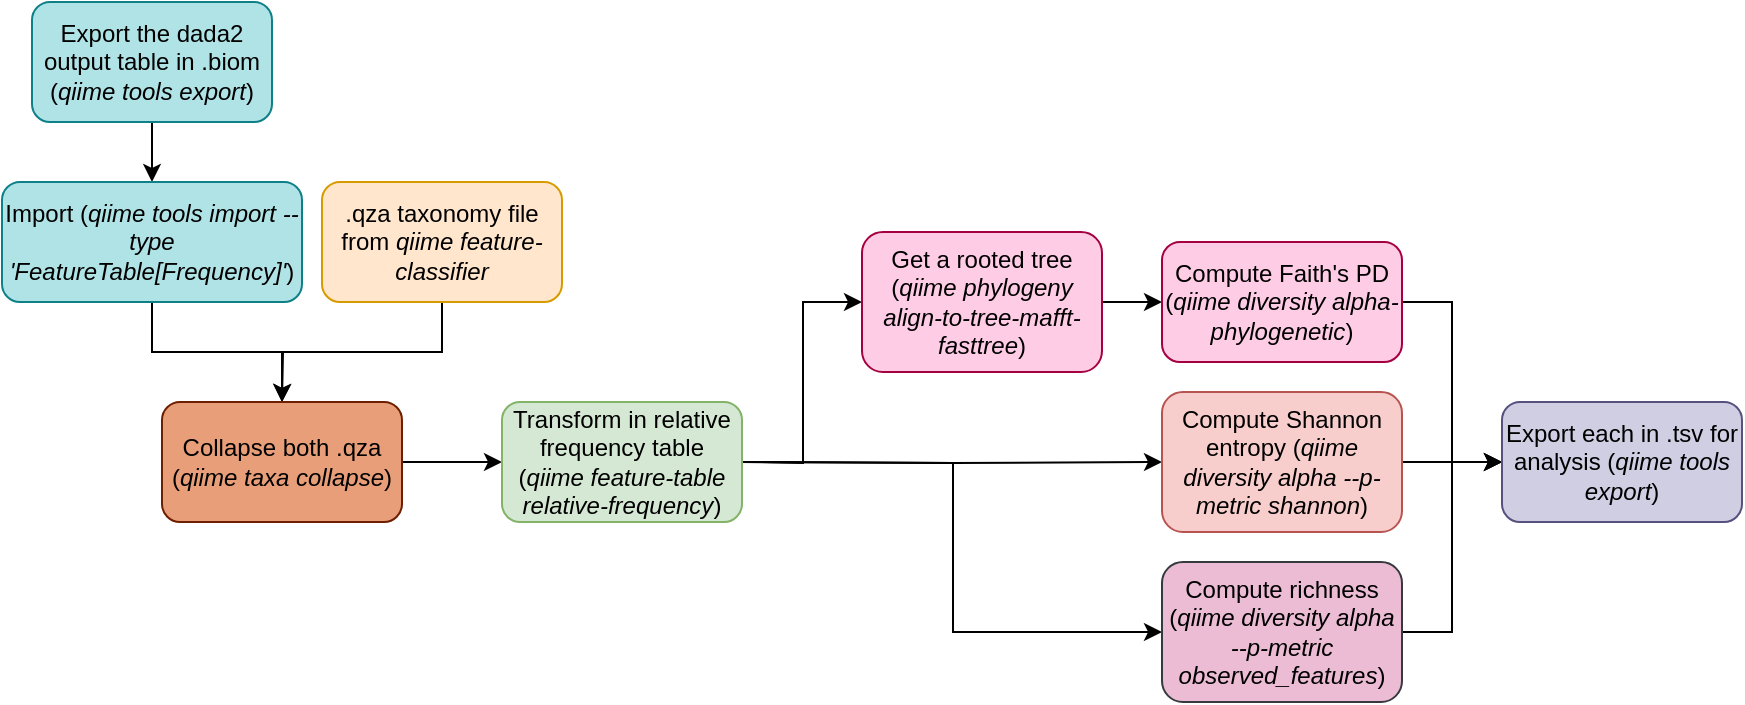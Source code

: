 <mxfile version="26.0.10">
  <diagram name="Page-1" id="an7SCoJztfbovpAoPftu">
    <mxGraphModel dx="1114" dy="615" grid="1" gridSize="10" guides="1" tooltips="1" connect="1" arrows="1" fold="1" page="1" pageScale="1" pageWidth="827" pageHeight="1169" math="0" shadow="0">
      <root>
        <mxCell id="0" />
        <mxCell id="1" parent="0" />
        <mxCell id="lj6ag9x8ZAp9cKXBooP7-7" style="edgeStyle=orthogonalEdgeStyle;rounded=0;orthogonalLoop=1;jettySize=auto;html=1;exitX=1;exitY=0.5;exitDx=0;exitDy=0;entryX=0;entryY=0.5;entryDx=0;entryDy=0;" edge="1" parent="1" target="lj6ag9x8ZAp9cKXBooP7-2">
          <mxGeometry relative="1" as="geometry">
            <mxPoint x="720" y="250" as="sourcePoint" />
          </mxGeometry>
        </mxCell>
        <mxCell id="lj6ag9x8ZAp9cKXBooP7-8" style="edgeStyle=orthogonalEdgeStyle;rounded=0;orthogonalLoop=1;jettySize=auto;html=1;exitX=1;exitY=0.5;exitDx=0;exitDy=0;entryX=0;entryY=0.5;entryDx=0;entryDy=0;" edge="1" parent="1" target="lj6ag9x8ZAp9cKXBooP7-4">
          <mxGeometry relative="1" as="geometry">
            <mxPoint x="720" y="250" as="sourcePoint" />
          </mxGeometry>
        </mxCell>
        <mxCell id="lj6ag9x8ZAp9cKXBooP7-9" style="edgeStyle=orthogonalEdgeStyle;rounded=0;orthogonalLoop=1;jettySize=auto;html=1;exitX=1;exitY=0.5;exitDx=0;exitDy=0;entryX=0;entryY=0.5;entryDx=0;entryDy=0;" edge="1" parent="1" target="lj6ag9x8ZAp9cKXBooP7-5">
          <mxGeometry relative="1" as="geometry">
            <mxPoint x="720" y="250" as="sourcePoint" />
          </mxGeometry>
        </mxCell>
        <mxCell id="lj6ag9x8ZAp9cKXBooP7-10" style="edgeStyle=orthogonalEdgeStyle;rounded=0;orthogonalLoop=1;jettySize=auto;html=1;exitX=1;exitY=0.5;exitDx=0;exitDy=0;entryX=0;entryY=0.5;entryDx=0;entryDy=0;" edge="1" parent="1" source="lj6ag9x8ZAp9cKXBooP7-2" target="lj6ag9x8ZAp9cKXBooP7-3">
          <mxGeometry relative="1" as="geometry" />
        </mxCell>
        <mxCell id="lj6ag9x8ZAp9cKXBooP7-2" value="&lt;span style=&quot;color: rgb(0, 0, 0);&quot;&gt;Get a rooted tree (&lt;i&gt;qiime phylogeny align-to-tree-mafft-fasttree&lt;/i&gt;)&lt;/span&gt;" style="rounded=1;whiteSpace=wrap;html=1;fillColor=light-dark(#FFCCE6,#FFCCE6);strokeColor=#A50040;fontColor=#ffffff;" vertex="1" parent="1">
          <mxGeometry x="780" y="135" width="120" height="70" as="geometry" />
        </mxCell>
        <mxCell id="lj6ag9x8ZAp9cKXBooP7-12" style="edgeStyle=orthogonalEdgeStyle;rounded=0;orthogonalLoop=1;jettySize=auto;html=1;exitX=1;exitY=0.5;exitDx=0;exitDy=0;entryX=0;entryY=0.5;entryDx=0;entryDy=0;" edge="1" parent="1" source="lj6ag9x8ZAp9cKXBooP7-3" target="lj6ag9x8ZAp9cKXBooP7-6">
          <mxGeometry relative="1" as="geometry" />
        </mxCell>
        <mxCell id="lj6ag9x8ZAp9cKXBooP7-3" value="&lt;span style=&quot;color: rgb(0, 0, 0);&quot;&gt;Compute Faith&#39;s PD (&lt;i&gt;qiime diversity alpha-phylogenetic&lt;/i&gt;)&lt;/span&gt;" style="rounded=1;whiteSpace=wrap;html=1;fillColor=light-dark(#FFCCE6,#FFCCE6);strokeColor=#A50040;fontColor=#ffffff;" vertex="1" parent="1">
          <mxGeometry x="930" y="140" width="120" height="60" as="geometry" />
        </mxCell>
        <mxCell id="lj6ag9x8ZAp9cKXBooP7-11" style="edgeStyle=orthogonalEdgeStyle;rounded=0;orthogonalLoop=1;jettySize=auto;html=1;exitX=1;exitY=0.5;exitDx=0;exitDy=0;entryX=0;entryY=0.5;entryDx=0;entryDy=0;" edge="1" parent="1" source="lj6ag9x8ZAp9cKXBooP7-4" target="lj6ag9x8ZAp9cKXBooP7-6">
          <mxGeometry relative="1" as="geometry" />
        </mxCell>
        <mxCell id="lj6ag9x8ZAp9cKXBooP7-4" value="Compute Shannon entropy (&lt;i&gt;qiime diversity alpha --p-metric shannon&lt;/i&gt;)" style="rounded=1;whiteSpace=wrap;html=1;fillColor=#f8cecc;strokeColor=#b85450;" vertex="1" parent="1">
          <mxGeometry x="930" y="215" width="120" height="70" as="geometry" />
        </mxCell>
        <mxCell id="lj6ag9x8ZAp9cKXBooP7-13" style="edgeStyle=orthogonalEdgeStyle;rounded=0;orthogonalLoop=1;jettySize=auto;html=1;exitX=1;exitY=0.5;exitDx=0;exitDy=0;entryX=0;entryY=0.5;entryDx=0;entryDy=0;" edge="1" parent="1" source="lj6ag9x8ZAp9cKXBooP7-5" target="lj6ag9x8ZAp9cKXBooP7-6">
          <mxGeometry relative="1" as="geometry" />
        </mxCell>
        <mxCell id="lj6ag9x8ZAp9cKXBooP7-5" value="Compute richness (&lt;i&gt;qiime diversity alpha --p-metric observed_features&lt;/i&gt;)" style="rounded=1;whiteSpace=wrap;html=1;fillColor=#EBBCD4;strokeColor=#36393d;" vertex="1" parent="1">
          <mxGeometry x="930" y="300" width="120" height="70" as="geometry" />
        </mxCell>
        <mxCell id="lj6ag9x8ZAp9cKXBooP7-6" value="Export each in .tsv for analysis (&lt;i&gt;qiime tools export&lt;/i&gt;)" style="rounded=1;whiteSpace=wrap;html=1;fillColor=#d0cee2;strokeColor=#56517e;" vertex="1" parent="1">
          <mxGeometry x="1100" y="220" width="120" height="60" as="geometry" />
        </mxCell>
        <mxCell id="lj6ag9x8ZAp9cKXBooP7-19" style="edgeStyle=orthogonalEdgeStyle;rounded=0;orthogonalLoop=1;jettySize=auto;html=1;exitX=0.5;exitY=1;exitDx=0;exitDy=0;entryX=0.5;entryY=0;entryDx=0;entryDy=0;" edge="1" parent="1" source="lj6ag9x8ZAp9cKXBooP7-14" target="lj6ag9x8ZAp9cKXBooP7-15">
          <mxGeometry relative="1" as="geometry" />
        </mxCell>
        <mxCell id="lj6ag9x8ZAp9cKXBooP7-14" value="Export the dada2 output table in .biom (&lt;i&gt;qiime tools export&lt;/i&gt;)" style="rounded=1;whiteSpace=wrap;html=1;fillColor=#b0e3e6;strokeColor=#0e8088;" vertex="1" parent="1">
          <mxGeometry x="365" y="20" width="120" height="60" as="geometry" />
        </mxCell>
        <mxCell id="lj6ag9x8ZAp9cKXBooP7-20" style="edgeStyle=orthogonalEdgeStyle;rounded=0;orthogonalLoop=1;jettySize=auto;html=1;exitX=0.5;exitY=1;exitDx=0;exitDy=0;entryX=0.5;entryY=0;entryDx=0;entryDy=0;" edge="1" parent="1" source="lj6ag9x8ZAp9cKXBooP7-15" target="lj6ag9x8ZAp9cKXBooP7-17">
          <mxGeometry relative="1" as="geometry" />
        </mxCell>
        <mxCell id="lj6ag9x8ZAp9cKXBooP7-15" value="Import (&lt;i&gt;qiime tools import --type &#39;FeatureTable[Frequency]&#39;&lt;/i&gt;)" style="rounded=1;whiteSpace=wrap;html=1;fillColor=#b0e3e6;strokeColor=#0e8088;" vertex="1" parent="1">
          <mxGeometry x="350" y="110" width="150" height="60" as="geometry" />
        </mxCell>
        <mxCell id="lj6ag9x8ZAp9cKXBooP7-21" style="edgeStyle=orthogonalEdgeStyle;rounded=0;orthogonalLoop=1;jettySize=auto;html=1;exitX=0.5;exitY=1;exitDx=0;exitDy=0;" edge="1" parent="1" source="lj6ag9x8ZAp9cKXBooP7-16">
          <mxGeometry relative="1" as="geometry">
            <mxPoint x="490" y="220" as="targetPoint" />
          </mxGeometry>
        </mxCell>
        <mxCell id="lj6ag9x8ZAp9cKXBooP7-16" value="&lt;span style=&quot;color: rgb(0, 0, 0);&quot;&gt;.qza taxonomy file from &lt;i&gt;qiime feature-classifier&lt;/i&gt;&lt;/span&gt;" style="rounded=1;whiteSpace=wrap;html=1;fillColor=#ffe6cc;strokeColor=#d79b00;" vertex="1" parent="1">
          <mxGeometry x="510" y="110" width="120" height="60" as="geometry" />
        </mxCell>
        <mxCell id="lj6ag9x8ZAp9cKXBooP7-22" style="edgeStyle=orthogonalEdgeStyle;rounded=0;orthogonalLoop=1;jettySize=auto;html=1;exitX=1;exitY=0.5;exitDx=0;exitDy=0;entryX=0;entryY=0.5;entryDx=0;entryDy=0;" edge="1" parent="1" source="lj6ag9x8ZAp9cKXBooP7-17" target="lj6ag9x8ZAp9cKXBooP7-18">
          <mxGeometry relative="1" as="geometry" />
        </mxCell>
        <mxCell id="lj6ag9x8ZAp9cKXBooP7-17" value="&lt;span style=&quot;color: rgb(0, 0, 0);&quot;&gt;Collapse both .qza (&lt;i&gt;qiime taxa collapse&lt;/i&gt;)&lt;/span&gt;" style="rounded=1;whiteSpace=wrap;html=1;fillColor=light-dark(#E89E79,#E89E79);fontColor=#ffffff;strokeColor=#6D1F00;" vertex="1" parent="1">
          <mxGeometry x="430" y="220" width="120" height="60" as="geometry" />
        </mxCell>
        <mxCell id="lj6ag9x8ZAp9cKXBooP7-18" value="Transform in relative frequency table (&lt;i&gt;qiime feature-table relative-frequency&lt;/i&gt;)" style="rounded=1;whiteSpace=wrap;html=1;fillColor=#d5e8d4;strokeColor=#82b366;" vertex="1" parent="1">
          <mxGeometry x="600" y="220" width="120" height="60" as="geometry" />
        </mxCell>
      </root>
    </mxGraphModel>
  </diagram>
</mxfile>
